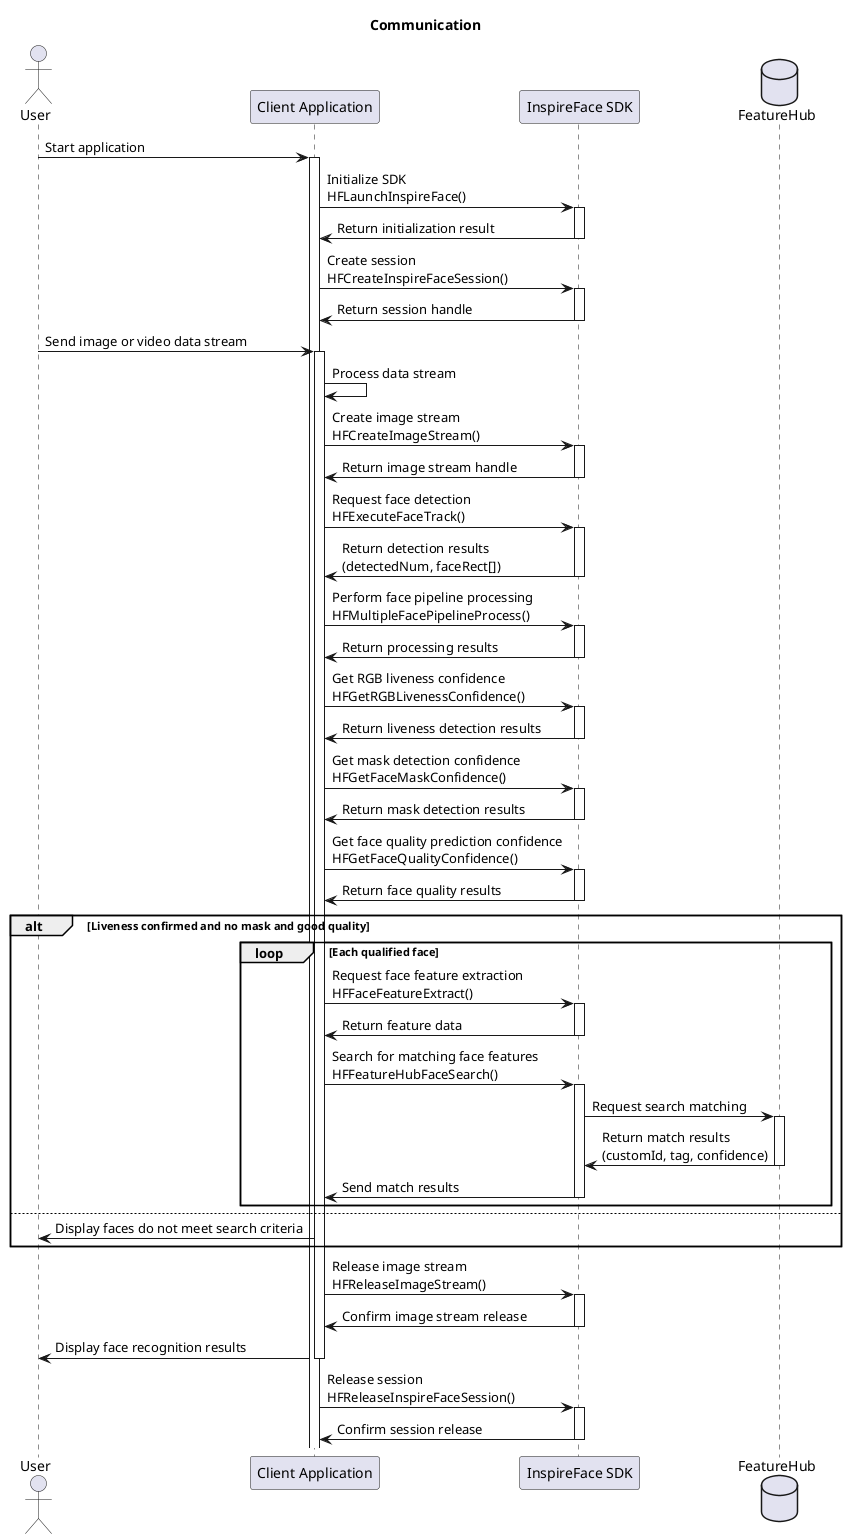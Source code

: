 @startuml
title Communication
actor User
participant "Client Application" as Client
participant "InspireFace SDK" as SDK
database "FeatureHub" as Database

User -> Client : Start application
activate Client

Client -> SDK : Initialize SDK\nHFLaunchInspireFace()
activate SDK
SDK -> Client : Return initialization result
deactivate SDK

Client -> SDK : Create session\nHFCreateInspireFaceSession()
activate SDK
SDK -> Client : Return session handle
deactivate SDK

User -> Client : Send image or video data stream
activate Client

Client -> Client : Process data stream
Client -> SDK : Create image stream\nHFCreateImageStream()
activate SDK
SDK -> Client : Return image stream handle
deactivate SDK

Client -> SDK : Request face detection\nHFExecuteFaceTrack()
activate SDK
SDK -> Client : Return detection results\n(detectedNum, faceRect[])
deactivate SDK

Client -> SDK : Perform face pipeline processing\nHFMultipleFacePipelineProcess()
activate SDK
SDK -> Client : Return processing results
deactivate SDK

Client -> SDK : Get RGB liveness confidence\nHFGetRGBLivenessConfidence()
activate SDK
SDK -> Client : Return liveness detection results
deactivate SDK

Client -> SDK : Get mask detection confidence\nHFGetFaceMaskConfidence()
activate SDK
SDK -> Client : Return mask detection results
deactivate SDK

Client -> SDK : Get face quality prediction confidence\nHFGetFaceQualityConfidence()
activate SDK
SDK -> Client : Return face quality results
deactivate SDK

alt Liveness confirmed and no mask and good quality
    loop Each qualified face
        Client -> SDK : Request face feature extraction\nHFFaceFeatureExtract()
        activate SDK
        SDK -> Client : Return feature data
        deactivate SDK

        Client -> SDK : Search for matching face features\nHFFeatureHubFaceSearch()
        activate SDK
        SDK -> Database : Request search matching
        activate Database
        Database -> SDK : Return match results\n(customId, tag, confidence)
        deactivate Database
        SDK -> Client : Send match results
        deactivate SDK
    end
else
    Client -> User : Display faces do not meet search criteria
end

Client -> SDK : Release image stream\nHFReleaseImageStream()
activate SDK
SDK -> Client : Confirm image stream release
deactivate SDK

Client -> User : Display face recognition results
deactivate Client

Client -> SDK : Release session\nHFReleaseInspireFaceSession()
activate SDK
SDK -> Client : Confirm session release
deactivate SDK

@enduml
